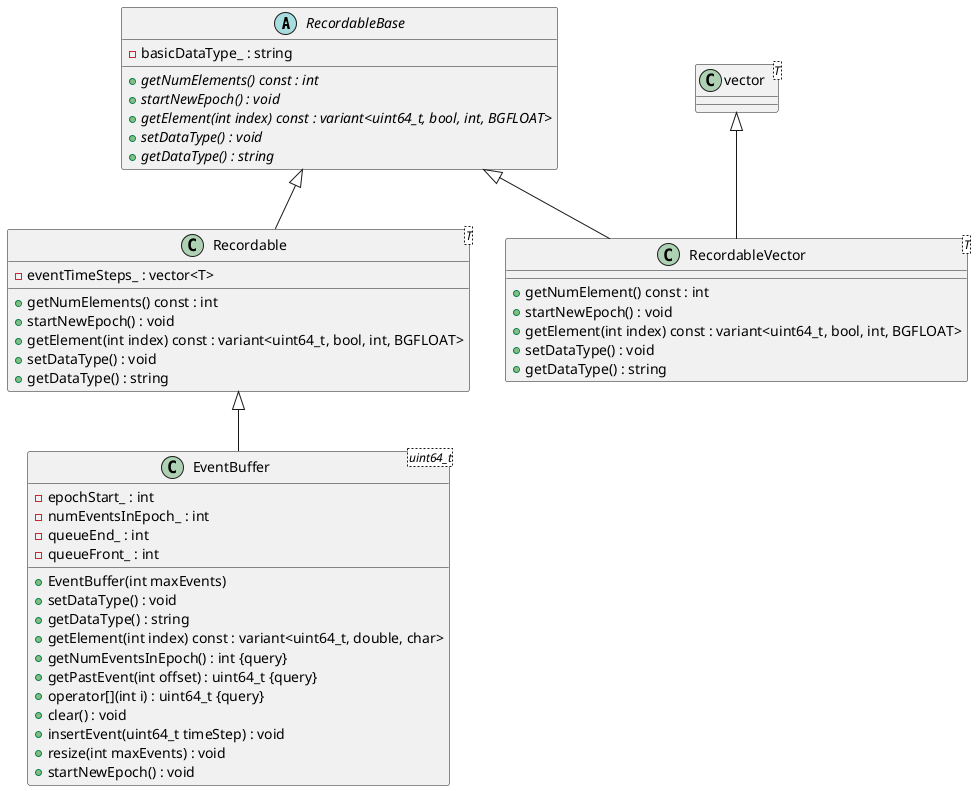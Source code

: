 @startuml Recordable ClassDiagram

/' Objects '/

abstract class RecordableBase {
	-basicDataType_ : string
	+{abstract} getNumElements() const : int
	+{abstract} startNewEpoch() : void
	+{abstract} getElement(int index) const : variant<uint64_t, bool, int, BGFLOAT>
	+{abstract} setDataType() : void
	+{abstract} getDataType() : string
}
class Recordable<T>{
	-eventTimeSteps_ : vector<T>
	+getNumElements() const : int
	+startNewEpoch() : void
	+getElement(int index) const : variant<uint64_t, bool, int, BGFLOAT>
	+setDataType() : void
	+getDataType() : string
}

class RecordableVector<T>{
	+getNumElement() const : int
	+startNewEpoch() : void
	+getElement(int index) const : variant<uint64_t, bool, int, BGFLOAT>
	+setDataType() : void
	+getDataType() : string
}

class EventBuffer<uint64_t> {
	+EventBuffer(int maxEvents)
	-epochStart_ : int
	+setDataType() : void
	+getDataType() : string
	+getElement(int index) const : variant<uint64_t, double, char>
	+getNumEventsInEpoch() : int {query}
	-numEventsInEpoch_ : int
	-queueEnd_ : int
	-queueFront_ : int
	+getPastEvent(int offset) : uint64_t {query}
	+operator[](int i) : uint64_t {query}
	/'-eventTimeSteps_ : vector<uint64_t>'/
	+clear() : void
	+insertEvent(uint64_t timeStep) : void
	+resize(int maxEvents) : void
	+startNewEpoch() : void
}

class vector<T>


/' Inheritance relationships '/

.RecordableBase <|-- .Recordable

.Recordable <|-- .EventBuffer

.RecordableBase <|-- .RecordableVector

.vector <|-- .RecordableVector